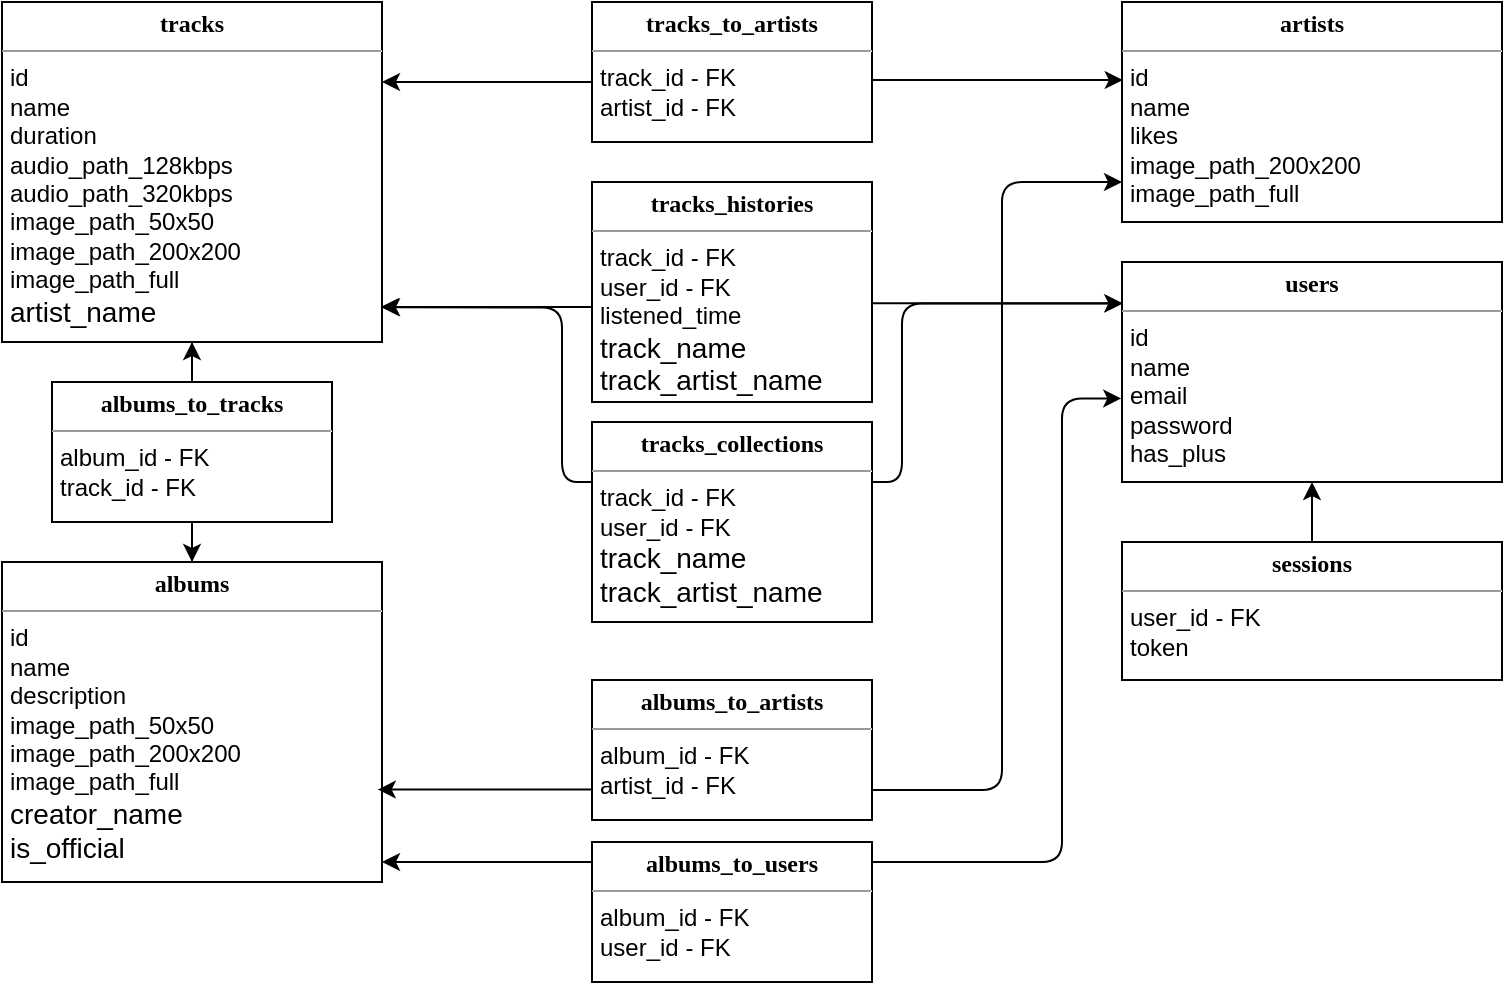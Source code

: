 <mxfile version="15.8.8" type="device"><diagram name="Page-1" id="c4acf3e9-155e-7222-9cf6-157b1a14988f"><mxGraphModel dx="1278" dy="575" grid="1" gridSize="10" guides="1" tooltips="1" connect="1" arrows="1" fold="1" page="1" pageScale="1" pageWidth="850" pageHeight="1100" background="none" math="0" shadow="0"><root><mxCell id="0"/><mxCell id="1" parent="0"/><mxCell id="5d2195bd80daf111-18" value="&lt;p style=&quot;margin: 0px ; margin-top: 4px ; text-align: center&quot;&gt;&lt;b&gt;&lt;font face=&quot;Verdana&quot;&gt;tracks&lt;/font&gt;&lt;/b&gt;&lt;/p&gt;&lt;hr size=&quot;1&quot;&gt;&lt;p style=&quot;margin: 0px ; margin-left: 4px&quot;&gt;id&lt;/p&gt;&lt;p style=&quot;margin: 0px ; margin-left: 4px&quot;&gt;name&lt;/p&gt;&lt;p style=&quot;margin: 0px ; margin-left: 4px&quot;&gt;duration&lt;/p&gt;&lt;p style=&quot;margin: 0px ; margin-left: 4px&quot;&gt;audio_path_128kbps&lt;/p&gt;&lt;p style=&quot;margin: 0px ; margin-left: 4px&quot;&gt;audio_path_320kbps&lt;/p&gt;&lt;p style=&quot;margin: 0px ; margin-left: 4px&quot;&gt;image_path_50x50&lt;/p&gt;&lt;p style=&quot;margin: 0px ; margin-left: 4px&quot;&gt;image_path_200x200&lt;/p&gt;&lt;p style=&quot;margin: 0px ; margin-left: 4px&quot;&gt;image_path_full&lt;/p&gt;&lt;p style=&quot;margin: 0px ; margin-left: 4px&quot;&gt;&lt;font style=&quot;font-size: 14px&quot;&gt;artist_name&lt;/font&gt;&lt;/p&gt;" style="verticalAlign=top;align=left;overflow=fill;fontSize=12;fontFamily=Helvetica;html=1;shadow=0;comic=0;labelBackgroundColor=none;strokeWidth=1;rounded=0;" parent="1" vertex="1"><mxGeometry x="60" y="20" width="190" height="170" as="geometry"/></mxCell><mxCell id="cpFBTAs6kI_SOLsvrT_k-1" value="&lt;p style=&quot;margin: 0px ; margin-top: 4px ; text-align: center&quot;&gt;&lt;b&gt;&lt;font face=&quot;Verdana&quot;&gt;artists&lt;/font&gt;&lt;/b&gt;&lt;/p&gt;&lt;hr size=&quot;1&quot;&gt;&lt;p style=&quot;margin: 0px ; margin-left: 4px&quot;&gt;id&lt;/p&gt;&lt;p style=&quot;margin: 0px ; margin-left: 4px&quot;&gt;name&lt;/p&gt;&lt;p style=&quot;margin: 0px ; margin-left: 4px&quot;&gt;likes&lt;/p&gt;&lt;p style=&quot;margin: 0px ; margin-left: 4px&quot;&gt;image_path_200x200&lt;/p&gt;&lt;p style=&quot;margin: 0px ; margin-left: 4px&quot;&gt;image_path_full&lt;/p&gt;" style="verticalAlign=top;align=left;overflow=fill;fontSize=12;fontFamily=Helvetica;html=1;shadow=0;comic=0;labelBackgroundColor=none;strokeWidth=1;rounded=0;" parent="1" vertex="1"><mxGeometry x="620" y="20" width="190" height="110" as="geometry"/></mxCell><mxCell id="cpFBTAs6kI_SOLsvrT_k-3" value="&lt;p style=&quot;margin: 0px ; margin-top: 4px ; text-align: center&quot;&gt;&lt;b&gt;&lt;font face=&quot;Verdana&quot;&gt;users&lt;/font&gt;&lt;/b&gt;&lt;/p&gt;&lt;hr size=&quot;1&quot;&gt;&lt;p style=&quot;margin: 0px ; margin-left: 4px&quot;&gt;id&lt;/p&gt;&lt;p style=&quot;margin: 0px ; margin-left: 4px&quot;&gt;name&lt;/p&gt;&lt;p style=&quot;margin: 0px ; margin-left: 4px&quot;&gt;email&lt;/p&gt;&lt;p style=&quot;margin: 0px ; margin-left: 4px&quot;&gt;password&lt;/p&gt;&lt;p style=&quot;margin: 0px ; margin-left: 4px&quot;&gt;has_plus&lt;/p&gt;" style="verticalAlign=top;align=left;overflow=fill;fontSize=12;fontFamily=Helvetica;html=1;shadow=0;comic=0;labelBackgroundColor=none;strokeWidth=1;rounded=0;" parent="1" vertex="1"><mxGeometry x="620" y="150" width="190" height="110" as="geometry"/></mxCell><mxCell id="4WesDJYoEPnTn1eyeg0w-3" value="" style="edgeStyle=orthogonalEdgeStyle;orthogonalLoop=1;jettySize=auto;html=1;fontSize=14;" parent="1" source="cpFBTAs6kI_SOLsvrT_k-4" target="cpFBTAs6kI_SOLsvrT_k-3" edge="1"><mxGeometry relative="1" as="geometry"/></mxCell><mxCell id="cpFBTAs6kI_SOLsvrT_k-4" value="&lt;p style=&quot;margin: 0px ; margin-top: 4px ; text-align: center&quot;&gt;&lt;font face=&quot;Verdana&quot;&gt;&lt;b&gt;sessions&lt;/b&gt;&lt;/font&gt;&lt;/p&gt;&lt;hr size=&quot;1&quot;&gt;&lt;p style=&quot;margin: 0px ; margin-left: 4px&quot;&gt;user_id - FK&lt;/p&gt;&lt;p style=&quot;margin: 0px ; margin-left: 4px&quot;&gt;token&lt;/p&gt;" style="verticalAlign=top;align=left;overflow=fill;fontSize=12;fontFamily=Helvetica;html=1;shadow=0;comic=0;labelBackgroundColor=none;strokeWidth=1;rounded=0;" parent="1" vertex="1"><mxGeometry x="620" y="290" width="190" height="69" as="geometry"/></mxCell><mxCell id="cpFBTAs6kI_SOLsvrT_k-10" value="&lt;p style=&quot;margin: 0px ; margin-top: 4px ; text-align: center&quot;&gt;&lt;b&gt;&lt;font face=&quot;Verdana&quot;&gt;albums&lt;/font&gt;&lt;/b&gt;&lt;/p&gt;&lt;hr size=&quot;1&quot;&gt;&lt;p style=&quot;margin: 0px ; margin-left: 4px&quot;&gt;id&lt;/p&gt;&lt;p style=&quot;margin: 0px ; margin-left: 4px&quot;&gt;name&lt;/p&gt;&lt;p style=&quot;margin: 0px ; margin-left: 4px&quot;&gt;description&lt;/p&gt;&lt;p style=&quot;margin: 0px ; margin-left: 4px&quot;&gt;image_path_50x50&lt;/p&gt;&lt;p style=&quot;margin: 0px ; margin-left: 4px&quot;&gt;image_path_200x200&lt;/p&gt;&lt;p style=&quot;margin: 0px ; margin-left: 4px&quot;&gt;image_path_full&lt;/p&gt;&lt;p style=&quot;margin: 0px ; margin-left: 4px&quot;&gt;&lt;span style=&quot;font-size: 14px&quot;&gt;creator_name&lt;/span&gt;&lt;br&gt;&lt;/p&gt;&lt;p style=&quot;margin: 0px ; margin-left: 4px&quot;&gt;&lt;span style=&quot;font-size: 14px&quot;&gt;is_official&lt;/span&gt;&lt;/p&gt;" style="verticalAlign=top;align=left;overflow=fill;fontSize=12;fontFamily=Helvetica;html=1;shadow=0;comic=0;labelBackgroundColor=none;strokeWidth=1;rounded=0;" parent="1" vertex="1"><mxGeometry x="60" y="300" width="190" height="160" as="geometry"/></mxCell><mxCell id="cpFBTAs6kI_SOLsvrT_k-15" value="" style="edgeStyle=orthogonalEdgeStyle;orthogonalLoop=1;jettySize=auto;html=1;fontFamily=Verdana;fontSize=12;rounded=0;" parent="1" source="cpFBTAs6kI_SOLsvrT_k-12" target="cpFBTAs6kI_SOLsvrT_k-10" edge="1"><mxGeometry relative="1" as="geometry"/></mxCell><mxCell id="cpFBTAs6kI_SOLsvrT_k-19" value="" style="edgeStyle=orthogonalEdgeStyle;orthogonalLoop=1;jettySize=auto;html=1;fontFamily=Verdana;fontSize=12;rounded=0;" parent="1" source="cpFBTAs6kI_SOLsvrT_k-12" target="5d2195bd80daf111-18" edge="1"><mxGeometry relative="1" as="geometry"/></mxCell><mxCell id="cpFBTAs6kI_SOLsvrT_k-12" value="&lt;p style=&quot;margin: 0px ; margin-top: 4px ; text-align: center&quot;&gt;&lt;b&gt;&lt;font face=&quot;Verdana&quot;&gt;albums_to_tracks&lt;/font&gt;&lt;/b&gt;&lt;/p&gt;&lt;hr size=&quot;1&quot;&gt;&lt;p style=&quot;margin: 0px ; margin-left: 4px&quot;&gt;album_id - FK&lt;/p&gt;&lt;p style=&quot;margin: 0px ; margin-left: 4px&quot;&gt;track_id - FK&lt;/p&gt;" style="verticalAlign=top;align=left;overflow=fill;fontSize=12;fontFamily=Helvetica;html=1;shadow=0;comic=0;labelBackgroundColor=none;strokeWidth=1;rounded=0;" parent="1" vertex="1"><mxGeometry x="85" y="210" width="140" height="70" as="geometry"/></mxCell><mxCell id="cpFBTAs6kI_SOLsvrT_k-17" style="edgeStyle=orthogonalEdgeStyle;orthogonalLoop=1;jettySize=auto;html=1;fontFamily=Verdana;fontSize=12;rounded=1;entryX=0.001;entryY=0.187;entryDx=0;entryDy=0;entryPerimeter=0;" parent="1" source="cpFBTAs6kI_SOLsvrT_k-13" target="cpFBTAs6kI_SOLsvrT_k-3" edge="1"><mxGeometry relative="1" as="geometry"><mxPoint x="618" y="200" as="targetPoint"/><Array as="points"><mxPoint x="560" y="171"/></Array></mxGeometry></mxCell><mxCell id="cpFBTAs6kI_SOLsvrT_k-20" value="" style="edgeStyle=orthogonalEdgeStyle;orthogonalLoop=1;jettySize=auto;html=1;fontFamily=Verdana;fontSize=12;entryX=0.997;entryY=0.897;entryDx=0;entryDy=0;entryPerimeter=0;rounded=1;" parent="1" source="cpFBTAs6kI_SOLsvrT_k-13" target="5d2195bd80daf111-18" edge="1"><mxGeometry relative="1" as="geometry"><mxPoint x="270" y="170" as="targetPoint"/><Array as="points"><mxPoint x="340" y="172"/></Array></mxGeometry></mxCell><mxCell id="cpFBTAs6kI_SOLsvrT_k-13" value="&lt;p style=&quot;margin: 0px ; margin-top: 4px ; text-align: center&quot;&gt;&lt;b&gt;&lt;font face=&quot;Verdana&quot;&gt;tracks_histories&lt;/font&gt;&lt;/b&gt;&lt;/p&gt;&lt;hr size=&quot;1&quot;&gt;&lt;p style=&quot;margin: 0px ; margin-left: 4px&quot;&gt;track_id - FK&lt;/p&gt;&lt;p style=&quot;margin: 0px ; margin-left: 4px&quot;&gt;user_id - FK&lt;/p&gt;&lt;p style=&quot;margin: 0px ; margin-left: 4px&quot;&gt;listened_time&lt;/p&gt;&lt;p style=&quot;margin: 0px 0px 0px 4px&quot;&gt;&lt;font style=&quot;font-size: 14px&quot;&gt;track_name&lt;/font&gt;&lt;/p&gt;&lt;p style=&quot;margin: 0px 0px 0px 4px&quot;&gt;&lt;font style=&quot;font-size: 14px&quot;&gt;track_artist_name&lt;/font&gt;&lt;/p&gt;" style="verticalAlign=top;align=left;overflow=fill;fontSize=12;fontFamily=Helvetica;html=1;shadow=0;comic=0;labelBackgroundColor=none;strokeWidth=1;rounded=0;" parent="1" vertex="1"><mxGeometry x="355" y="110" width="140" height="110" as="geometry"/></mxCell><mxCell id="cpFBTAs6kI_SOLsvrT_k-25" style="edgeStyle=orthogonalEdgeStyle;orthogonalLoop=1;jettySize=auto;html=1;fontFamily=Verdana;fontSize=12;rounded=0;entryX=0.002;entryY=0.355;entryDx=0;entryDy=0;entryPerimeter=0;" parent="1" source="cpFBTAs6kI_SOLsvrT_k-24" target="cpFBTAs6kI_SOLsvrT_k-1" edge="1"><mxGeometry relative="1" as="geometry"><mxPoint x="620" y="55" as="targetPoint"/><Array as="points"><mxPoint x="530" y="59"/><mxPoint x="530" y="59"/></Array></mxGeometry></mxCell><mxCell id="cpFBTAs6kI_SOLsvrT_k-27" value="" style="edgeStyle=orthogonalEdgeStyle;orthogonalLoop=1;jettySize=auto;html=1;fontFamily=Verdana;fontSize=12;rounded=0;" parent="1" source="cpFBTAs6kI_SOLsvrT_k-24" target="5d2195bd80daf111-18" edge="1"><mxGeometry relative="1" as="geometry"><Array as="points"><mxPoint x="280" y="60"/><mxPoint x="280" y="60"/></Array></mxGeometry></mxCell><mxCell id="cpFBTAs6kI_SOLsvrT_k-24" value="&lt;p style=&quot;margin: 0px ; margin-top: 4px ; text-align: center&quot;&gt;&lt;b&gt;&lt;font face=&quot;Verdana&quot;&gt;tracks_to_artists&lt;/font&gt;&lt;/b&gt;&lt;/p&gt;&lt;hr size=&quot;1&quot;&gt;&lt;p style=&quot;margin: 0px ; margin-left: 4px&quot;&gt;track_id - FK&lt;/p&gt;&lt;p style=&quot;margin: 0px ; margin-left: 4px&quot;&gt;artist_id - FK&lt;/p&gt;" style="verticalAlign=top;align=left;overflow=fill;fontSize=12;fontFamily=Helvetica;html=1;shadow=0;comic=0;labelBackgroundColor=none;strokeWidth=1;rounded=0;" parent="1" vertex="1"><mxGeometry x="355" y="20" width="140" height="70" as="geometry"/></mxCell><mxCell id="cpFBTAs6kI_SOLsvrT_k-31" value="" style="edgeStyle=orthogonalEdgeStyle;orthogonalLoop=1;jettySize=auto;html=1;fontFamily=Verdana;fontSize=12;rounded=0;" parent="1" source="cpFBTAs6kI_SOLsvrT_k-29" edge="1"><mxGeometry relative="1" as="geometry"><Array as="points"><mxPoint x="247.86" y="413.83"/></Array><mxPoint x="247.86" y="413.83" as="targetPoint"/></mxGeometry></mxCell><mxCell id="cpFBTAs6kI_SOLsvrT_k-32" style="edgeStyle=orthogonalEdgeStyle;orthogonalLoop=1;jettySize=auto;html=1;fontFamily=Verdana;fontSize=12;rounded=1;" parent="1" source="cpFBTAs6kI_SOLsvrT_k-29" edge="1"><mxGeometry relative="1" as="geometry"><Array as="points"><mxPoint x="560" y="414"/><mxPoint x="560" y="110"/></Array><mxPoint x="620" y="110" as="targetPoint"/></mxGeometry></mxCell><mxCell id="cpFBTAs6kI_SOLsvrT_k-29" value="&lt;p style=&quot;margin: 0px ; margin-top: 4px ; text-align: center&quot;&gt;&lt;b&gt;&lt;font face=&quot;Verdana&quot;&gt;albums_to_artists&lt;/font&gt;&lt;/b&gt;&lt;/p&gt;&lt;hr size=&quot;1&quot;&gt;&lt;p style=&quot;margin: 0px ; margin-left: 4px&quot;&gt;album_id - FK&lt;/p&gt;&lt;p style=&quot;margin: 0px ; margin-left: 4px&quot;&gt;artist_id - FK&lt;/p&gt;" style="verticalAlign=top;align=left;overflow=fill;fontSize=12;fontFamily=Helvetica;html=1;shadow=0;comic=0;labelBackgroundColor=none;strokeWidth=1;rounded=0;" parent="1" vertex="1"><mxGeometry x="355" y="359" width="140" height="70" as="geometry"/></mxCell><mxCell id="4WesDJYoEPnTn1eyeg0w-5" style="edgeStyle=orthogonalEdgeStyle;orthogonalLoop=1;jettySize=auto;html=1;fontSize=14;spacing=2;rounded=1;endArrow=classic;endFill=1;entryX=0.002;entryY=0.189;entryDx=0;entryDy=0;entryPerimeter=0;" parent="1" source="4WesDJYoEPnTn1eyeg0w-4" target="cpFBTAs6kI_SOLsvrT_k-3" edge="1"><mxGeometry relative="1" as="geometry"><mxPoint x="620" y="170" as="targetPoint"/><Array as="points"><mxPoint x="510" y="260"/><mxPoint x="510" y="171"/></Array></mxGeometry></mxCell><mxCell id="4WesDJYoEPnTn1eyeg0w-6" style="edgeStyle=orthogonalEdgeStyle;rounded=1;orthogonalLoop=1;jettySize=auto;html=1;entryX=1;entryY=0.898;entryDx=0;entryDy=0;entryPerimeter=0;fontSize=14;endArrow=classic;endFill=1;" parent="1" source="4WesDJYoEPnTn1eyeg0w-4" target="5d2195bd80daf111-18" edge="1"><mxGeometry relative="1" as="geometry"><Array as="points"><mxPoint x="340" y="260"/><mxPoint x="340" y="173"/></Array></mxGeometry></mxCell><mxCell id="4WesDJYoEPnTn1eyeg0w-4" value="&lt;p style=&quot;margin: 0px ; margin-top: 4px ; text-align: center&quot;&gt;&lt;b&gt;&lt;font face=&quot;Verdana&quot;&gt;tracks_collections&lt;/font&gt;&lt;/b&gt;&lt;/p&gt;&lt;hr size=&quot;1&quot;&gt;&lt;p style=&quot;margin: 0px ; margin-left: 4px&quot;&gt;track_id - FK&lt;/p&gt;&lt;p style=&quot;margin: 0px ; margin-left: 4px&quot;&gt;user_id - FK&lt;/p&gt;&lt;p style=&quot;margin: 0px ; margin-left: 4px&quot;&gt;&lt;font style=&quot;font-size: 14px&quot;&gt;track_name&lt;/font&gt;&lt;/p&gt;&lt;p style=&quot;margin: 0px ; margin-left: 4px&quot;&gt;&lt;font style=&quot;font-size: 14px&quot;&gt;track_artist_name&lt;/font&gt;&lt;/p&gt;" style="verticalAlign=top;align=left;overflow=fill;fontSize=12;fontFamily=Helvetica;html=1;shadow=0;comic=0;labelBackgroundColor=none;strokeWidth=1;rounded=0;" parent="1" vertex="1"><mxGeometry x="355" y="230" width="140" height="100" as="geometry"/></mxCell><mxCell id="D3zPmagVTvK_hAWhyzbv-6" value="" style="edgeStyle=orthogonalEdgeStyle;rounded=1;orthogonalLoop=1;jettySize=auto;html=1;fontSize=14;endArrow=classic;endFill=1;" edge="1" parent="1" source="D3zPmagVTvK_hAWhyzbv-5" target="cpFBTAs6kI_SOLsvrT_k-10"><mxGeometry relative="1" as="geometry"><Array as="points"><mxPoint x="330" y="450"/><mxPoint x="330" y="450"/></Array></mxGeometry></mxCell><mxCell id="D3zPmagVTvK_hAWhyzbv-8" style="edgeStyle=orthogonalEdgeStyle;rounded=1;orthogonalLoop=1;jettySize=auto;html=1;entryX=-0.002;entryY=0.62;entryDx=0;entryDy=0;entryPerimeter=0;fontSize=14;endArrow=classic;endFill=1;" edge="1" parent="1" source="D3zPmagVTvK_hAWhyzbv-5" target="cpFBTAs6kI_SOLsvrT_k-3"><mxGeometry relative="1" as="geometry"><Array as="points"><mxPoint x="590" y="450"/><mxPoint x="590" y="218"/></Array></mxGeometry></mxCell><mxCell id="D3zPmagVTvK_hAWhyzbv-5" value="&lt;p style=&quot;margin: 0px ; margin-top: 4px ; text-align: center&quot;&gt;&lt;b&gt;&lt;font face=&quot;Verdana&quot;&gt;albums_to_users&lt;/font&gt;&lt;/b&gt;&lt;/p&gt;&lt;hr size=&quot;1&quot;&gt;&lt;p style=&quot;margin: 0px ; margin-left: 4px&quot;&gt;album_id - FK&lt;/p&gt;&lt;p style=&quot;margin: 0px ; margin-left: 4px&quot;&gt;user_id - FK&lt;/p&gt;" style="verticalAlign=top;align=left;overflow=fill;fontSize=12;fontFamily=Helvetica;html=1;shadow=0;comic=0;labelBackgroundColor=none;strokeWidth=1;rounded=0;" vertex="1" parent="1"><mxGeometry x="355" y="440" width="140" height="70" as="geometry"/></mxCell></root></mxGraphModel></diagram></mxfile>